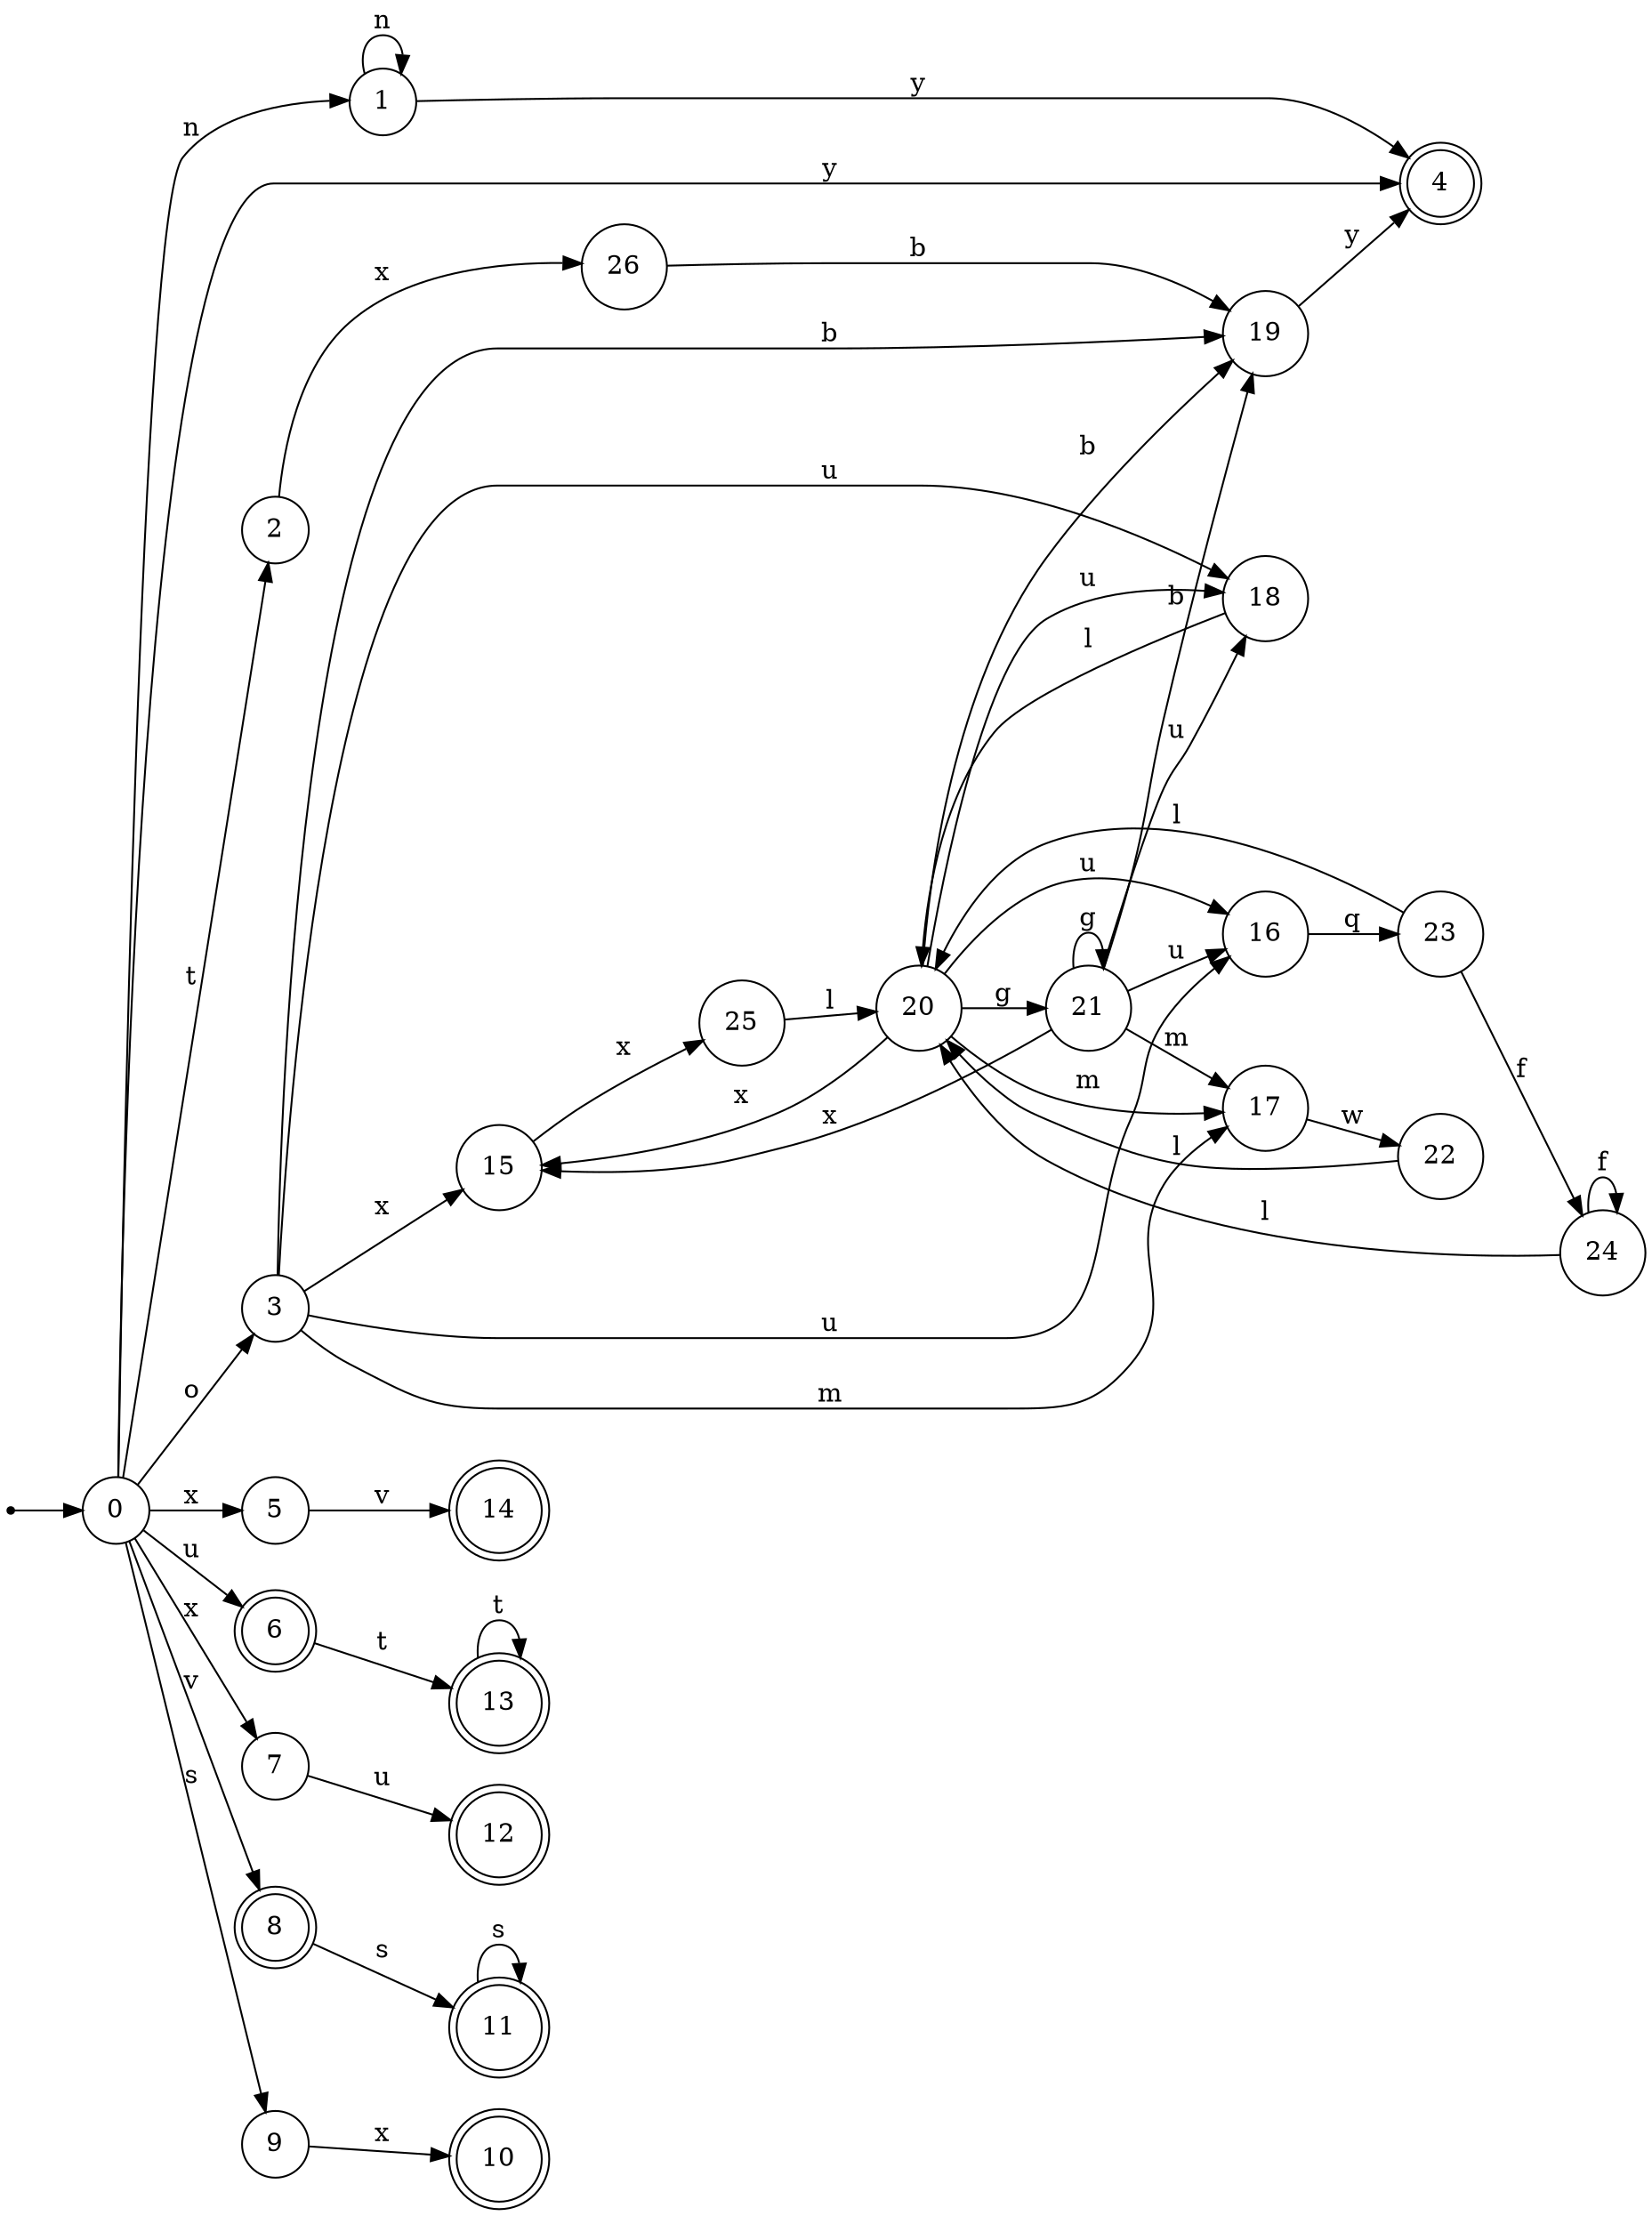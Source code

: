 digraph finite_state_machine {
rankdir=LR;
size="20,20";
node [shape = point]; "dummy0"
node [shape = circle]; "0";
"dummy0" -> "0";
node [shape = circle]; "1";
node [shape = circle]; "2";
node [shape = circle]; "3";
node [shape = doublecircle]; "4";node [shape = circle]; "5";
node [shape = doublecircle]; "6";node [shape = circle]; "7";
node [shape = doublecircle]; "8";node [shape = circle]; "9";
node [shape = doublecircle]; "10";node [shape = doublecircle]; "11";node [shape = doublecircle]; "12";node [shape = doublecircle]; "13";node [shape = doublecircle]; "14";node [shape = circle]; "15";
node [shape = circle]; "16";
node [shape = circle]; "17";
node [shape = circle]; "18";
node [shape = circle]; "19";
node [shape = circle]; "20";
node [shape = circle]; "21";
node [shape = circle]; "22";
node [shape = circle]; "23";
node [shape = circle]; "24";
node [shape = circle]; "25";
node [shape = circle]; "26";
"0" -> "1" [label = "n"];
 "0" -> "2" [label = "t"];
 "0" -> "3" [label = "o"];
 "0" -> "4" [label = "y"];
 "0" -> "5" [label = "x"];
 "0" -> "7" [label = "x"];
 "0" -> "6" [label = "u"];
 "0" -> "8" [label = "v"];
 "0" -> "9" [label = "s"];
 "9" -> "10" [label = "x"];
 "8" -> "11" [label = "s"];
 "11" -> "11" [label = "s"];
 "7" -> "12" [label = "u"];
 "6" -> "13" [label = "t"];
 "13" -> "13" [label = "t"];
 "5" -> "14" [label = "v"];
 "3" -> "15" [label = "x"];
 "3" -> "16" [label = "u"];
 "3" -> "18" [label = "u"];
 "3" -> "17" [label = "m"];
 "3" -> "19" [label = "b"];
 "19" -> "4" [label = "y"];
 "18" -> "20" [label = "l"];
 "20" -> "15" [label = "x"];
 "20" -> "16" [label = "u"];
 "20" -> "18" [label = "u"];
 "20" -> "17" [label = "m"];
 "20" -> "21" [label = "g"];
 "20" -> "19" [label = "b"];
 "21" -> "21" [label = "g"];
 "21" -> "15" [label = "x"];
 "21" -> "16" [label = "u"];
 "21" -> "18" [label = "u"];
 "21" -> "17" [label = "m"];
 "21" -> "19" [label = "b"];
 "17" -> "22" [label = "w"];
 "22" -> "20" [label = "l"];
 "16" -> "23" [label = "q"];
 "23" -> "24" [label = "f"];
 "23" -> "20" [label = "l"];
 "24" -> "24" [label = "f"];
 "24" -> "20" [label = "l"];
 "15" -> "25" [label = "x"];
 "25" -> "20" [label = "l"];
 "2" -> "26" [label = "x"];
 "26" -> "19" [label = "b"];
 "1" -> "1" [label = "n"];
 "1" -> "4" [label = "y"];
 }
